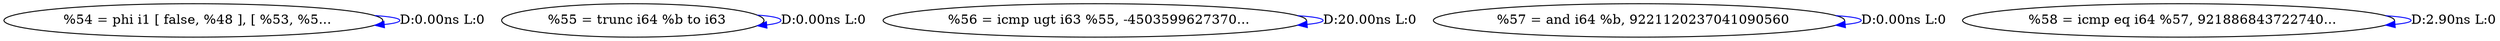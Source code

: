 digraph {
Node0x3cf6e00[label="  %54 = phi i1 [ false, %48 ], [ %53, %5..."];
Node0x3cf6e00 -> Node0x3cf6e00[label="D:0.00ns L:0",color=blue];
Node0x3cf6ee0[label="  %55 = trunc i64 %b to i63"];
Node0x3cf6ee0 -> Node0x3cf6ee0[label="D:0.00ns L:0",color=blue];
Node0x3cf6fc0[label="  %56 = icmp ugt i63 %55, -4503599627370..."];
Node0x3cf6fc0 -> Node0x3cf6fc0[label="D:20.00ns L:0",color=blue];
Node0x3cf70a0[label="  %57 = and i64 %b, 9221120237041090560"];
Node0x3cf70a0 -> Node0x3cf70a0[label="D:0.00ns L:0",color=blue];
Node0x3cf7180[label="  %58 = icmp eq i64 %57, 921886843722740..."];
Node0x3cf7180 -> Node0x3cf7180[label="D:2.90ns L:0",color=blue];
}
